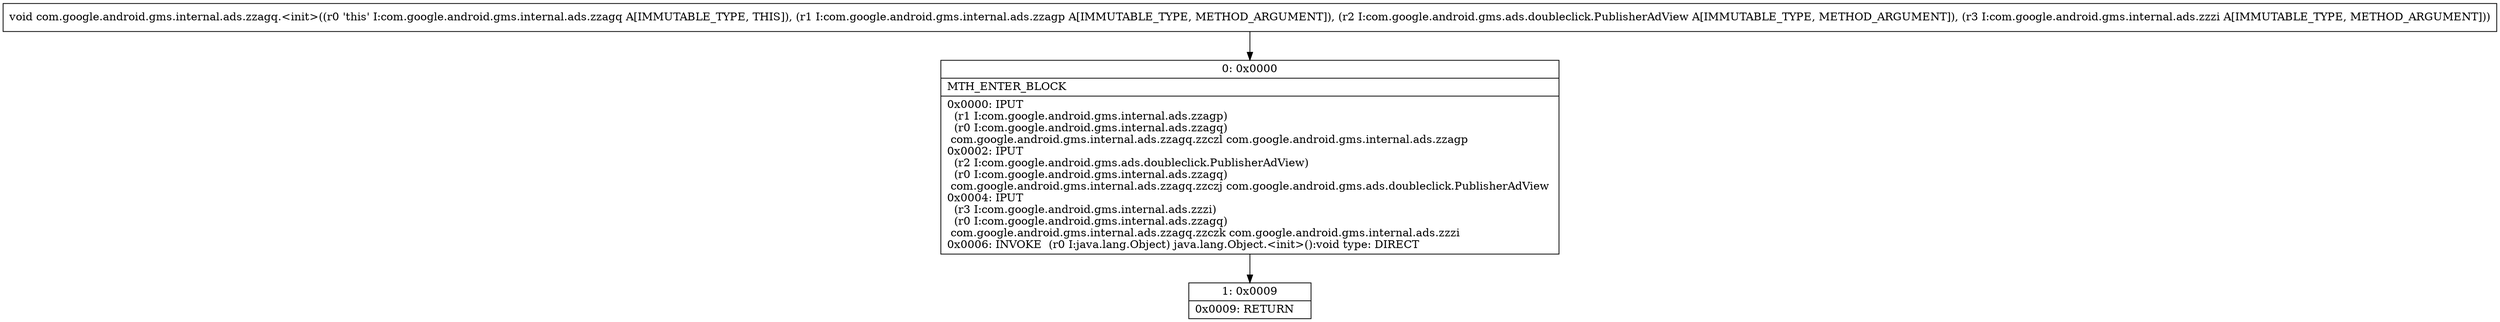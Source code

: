 digraph "CFG forcom.google.android.gms.internal.ads.zzagq.\<init\>(Lcom\/google\/android\/gms\/internal\/ads\/zzagp;Lcom\/google\/android\/gms\/ads\/doubleclick\/PublisherAdView;Lcom\/google\/android\/gms\/internal\/ads\/zzzi;)V" {
Node_0 [shape=record,label="{0\:\ 0x0000|MTH_ENTER_BLOCK\l|0x0000: IPUT  \l  (r1 I:com.google.android.gms.internal.ads.zzagp)\l  (r0 I:com.google.android.gms.internal.ads.zzagq)\l com.google.android.gms.internal.ads.zzagq.zzczl com.google.android.gms.internal.ads.zzagp \l0x0002: IPUT  \l  (r2 I:com.google.android.gms.ads.doubleclick.PublisherAdView)\l  (r0 I:com.google.android.gms.internal.ads.zzagq)\l com.google.android.gms.internal.ads.zzagq.zzczj com.google.android.gms.ads.doubleclick.PublisherAdView \l0x0004: IPUT  \l  (r3 I:com.google.android.gms.internal.ads.zzzi)\l  (r0 I:com.google.android.gms.internal.ads.zzagq)\l com.google.android.gms.internal.ads.zzagq.zzczk com.google.android.gms.internal.ads.zzzi \l0x0006: INVOKE  (r0 I:java.lang.Object) java.lang.Object.\<init\>():void type: DIRECT \l}"];
Node_1 [shape=record,label="{1\:\ 0x0009|0x0009: RETURN   \l}"];
MethodNode[shape=record,label="{void com.google.android.gms.internal.ads.zzagq.\<init\>((r0 'this' I:com.google.android.gms.internal.ads.zzagq A[IMMUTABLE_TYPE, THIS]), (r1 I:com.google.android.gms.internal.ads.zzagp A[IMMUTABLE_TYPE, METHOD_ARGUMENT]), (r2 I:com.google.android.gms.ads.doubleclick.PublisherAdView A[IMMUTABLE_TYPE, METHOD_ARGUMENT]), (r3 I:com.google.android.gms.internal.ads.zzzi A[IMMUTABLE_TYPE, METHOD_ARGUMENT])) }"];
MethodNode -> Node_0;
Node_0 -> Node_1;
}

